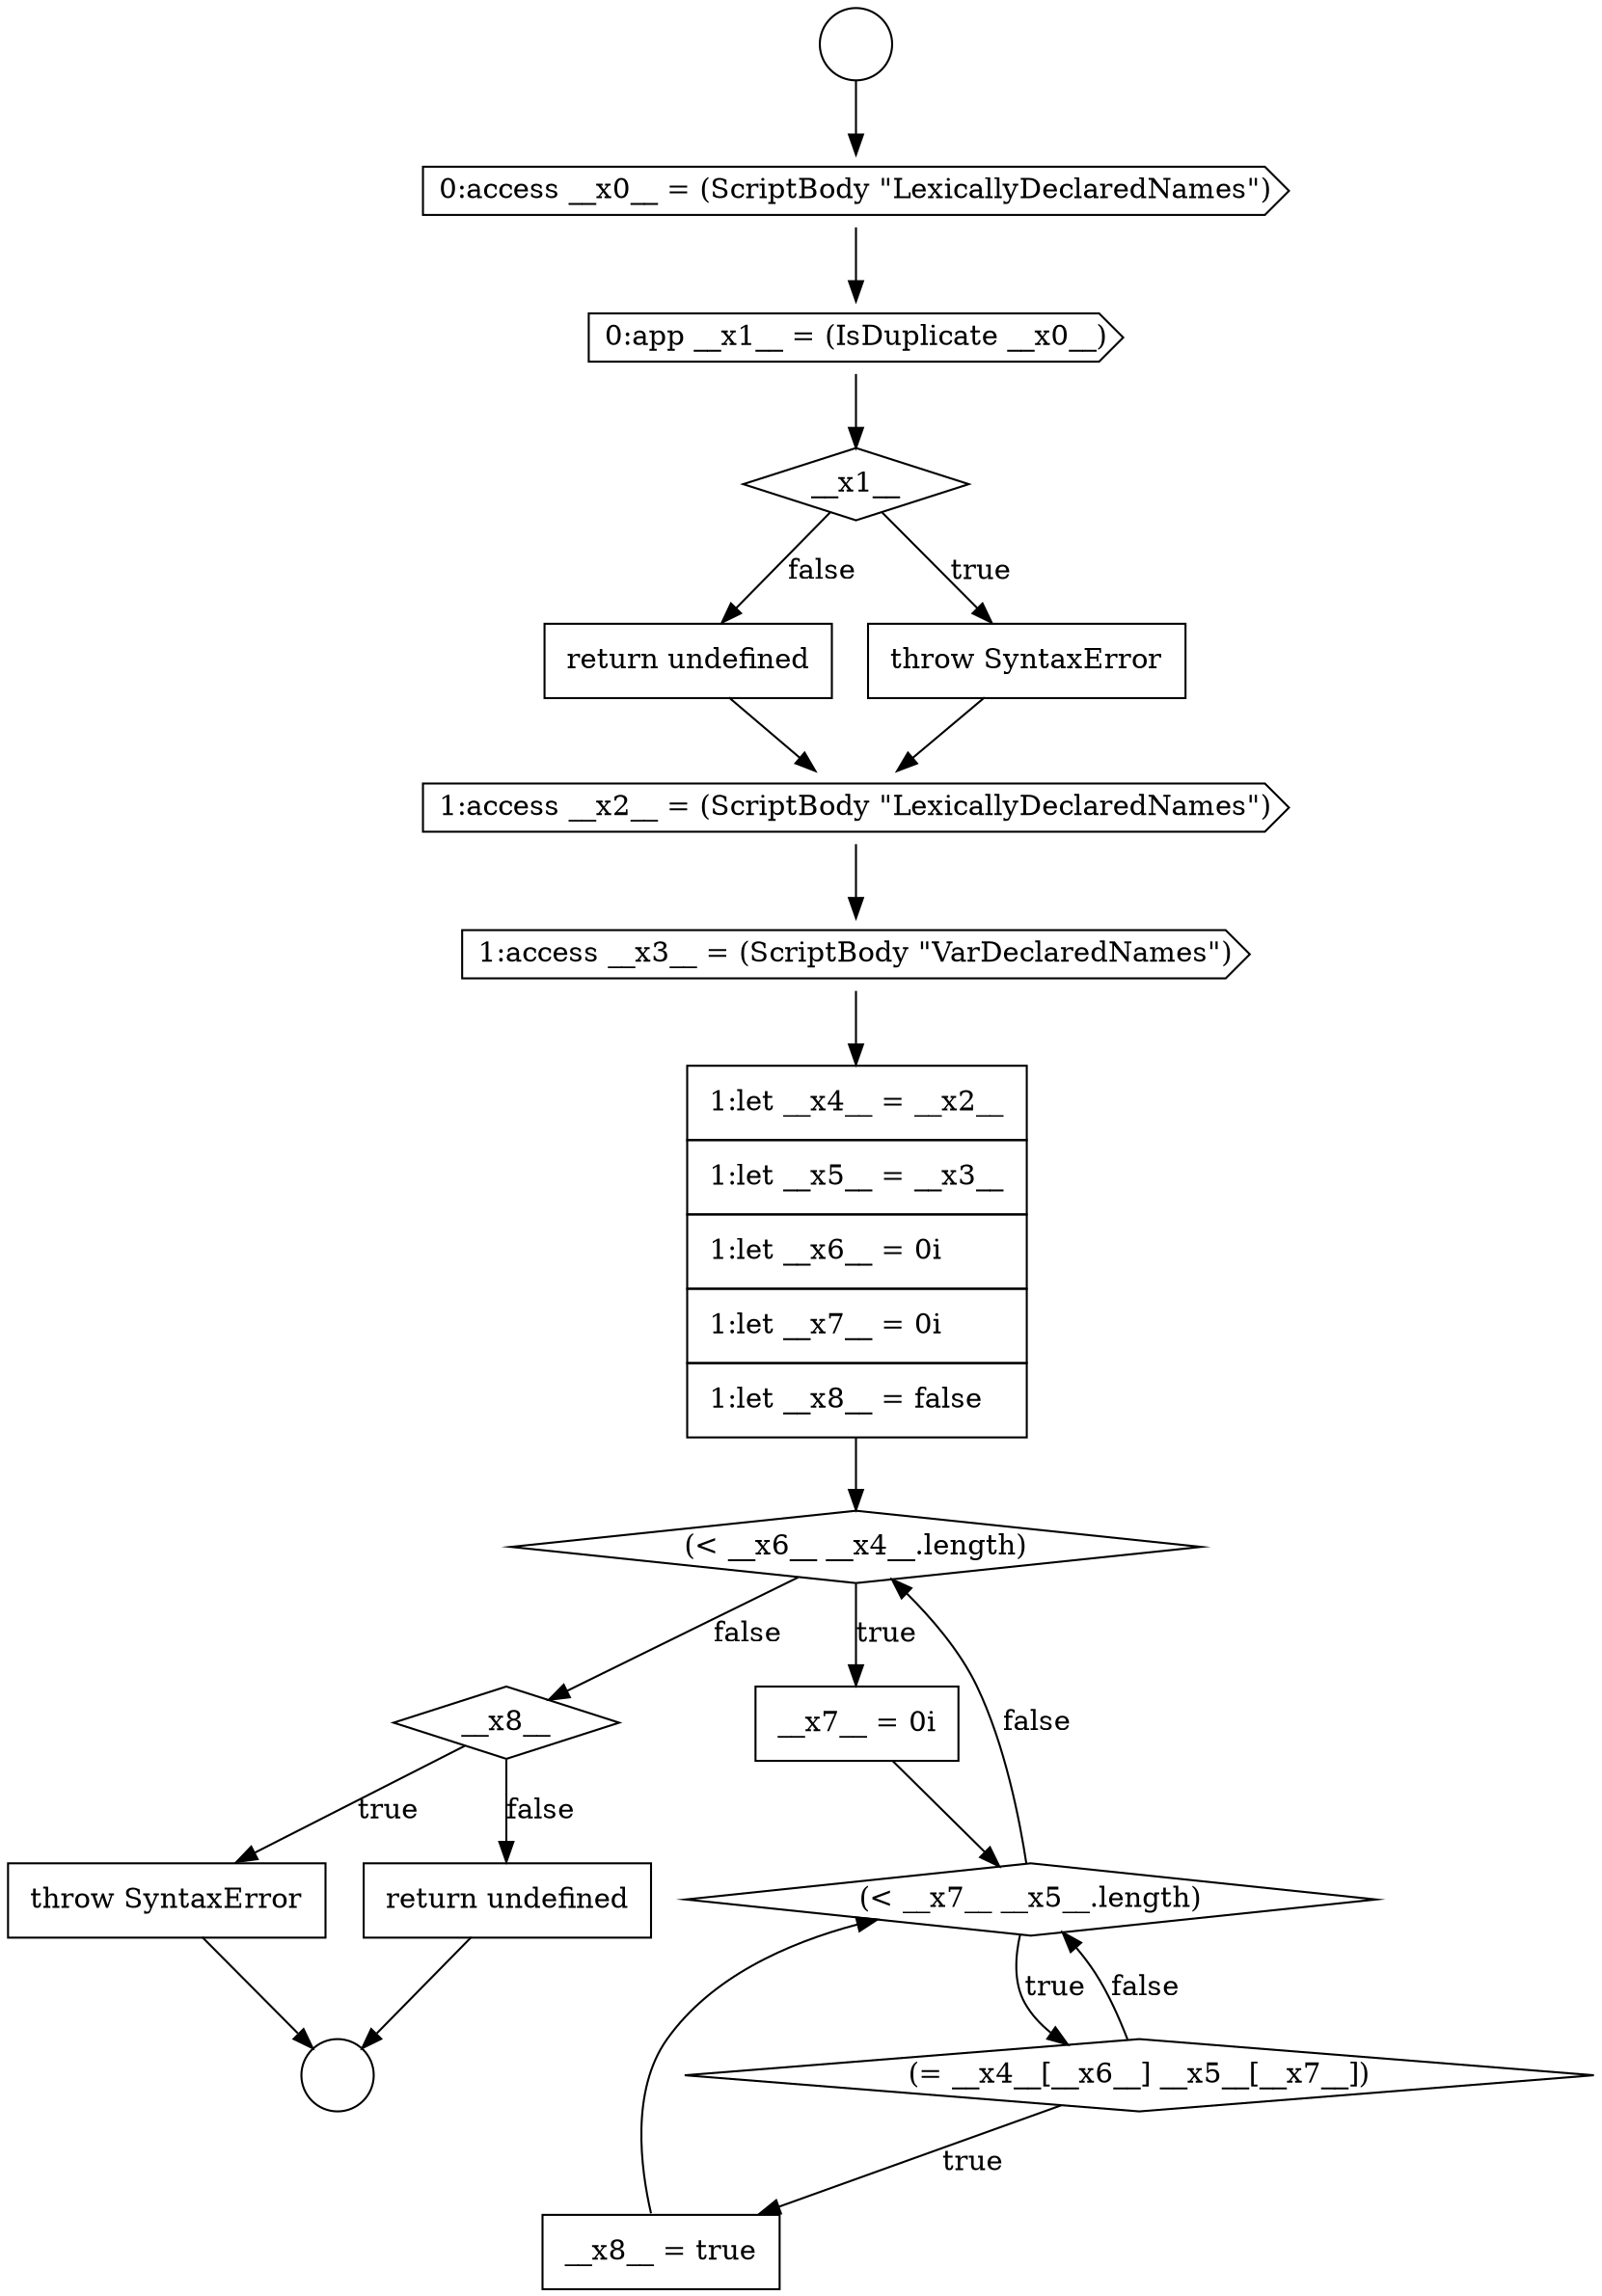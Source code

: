 digraph {
  node16808 [shape=circle label=" " color="black" fillcolor="white" style=filled]
  node16817 [shape=none, margin=0, label=<<font color="black">
    <table border="0" cellborder="1" cellspacing="0" cellpadding="10">
      <tr><td align="left">1:let __x4__ = __x2__</td></tr>
      <tr><td align="left">1:let __x5__ = __x3__</td></tr>
      <tr><td align="left">1:let __x6__ = 0i</td></tr>
      <tr><td align="left">1:let __x7__ = 0i</td></tr>
      <tr><td align="left">1:let __x8__ = false</td></tr>
    </table>
  </font>> color="black" fillcolor="white" style=filled]
  node16809 [shape=circle label=" " color="black" fillcolor="white" style=filled]
  node16818 [shape=diamond, label=<<font color="black">(&lt; __x6__ __x4__.length)</font>> color="black" fillcolor="white" style=filled]
  node16815 [shape=cds, label=<<font color="black">1:access __x2__ = (ScriptBody &quot;LexicallyDeclaredNames&quot;)</font>> color="black" fillcolor="white" style=filled]
  node16822 [shape=none, margin=0, label=<<font color="black">
    <table border="0" cellborder="1" cellspacing="0" cellpadding="10">
      <tr><td align="left">__x8__ = true</td></tr>
    </table>
  </font>> color="black" fillcolor="white" style=filled]
  node16823 [shape=diamond, label=<<font color="black">__x8__</font>> color="black" fillcolor="white" style=filled]
  node16819 [shape=none, margin=0, label=<<font color="black">
    <table border="0" cellborder="1" cellspacing="0" cellpadding="10">
      <tr><td align="left">__x7__ = 0i</td></tr>
    </table>
  </font>> color="black" fillcolor="white" style=filled]
  node16811 [shape=cds, label=<<font color="black">0:app __x1__ = (IsDuplicate __x0__)</font>> color="black" fillcolor="white" style=filled]
  node16824 [shape=none, margin=0, label=<<font color="black">
    <table border="0" cellborder="1" cellspacing="0" cellpadding="10">
      <tr><td align="left">throw SyntaxError</td></tr>
    </table>
  </font>> color="black" fillcolor="white" style=filled]
  node16814 [shape=none, margin=0, label=<<font color="black">
    <table border="0" cellborder="1" cellspacing="0" cellpadding="10">
      <tr><td align="left">return undefined</td></tr>
    </table>
  </font>> color="black" fillcolor="white" style=filled]
  node16820 [shape=diamond, label=<<font color="black">(&lt; __x7__ __x5__.length)</font>> color="black" fillcolor="white" style=filled]
  node16816 [shape=cds, label=<<font color="black">1:access __x3__ = (ScriptBody &quot;VarDeclaredNames&quot;)</font>> color="black" fillcolor="white" style=filled]
  node16821 [shape=diamond, label=<<font color="black">(= __x4__[__x6__] __x5__[__x7__])</font>> color="black" fillcolor="white" style=filled]
  node16812 [shape=diamond, label=<<font color="black">__x1__</font>> color="black" fillcolor="white" style=filled]
  node16825 [shape=none, margin=0, label=<<font color="black">
    <table border="0" cellborder="1" cellspacing="0" cellpadding="10">
      <tr><td align="left">return undefined</td></tr>
    </table>
  </font>> color="black" fillcolor="white" style=filled]
  node16813 [shape=none, margin=0, label=<<font color="black">
    <table border="0" cellborder="1" cellspacing="0" cellpadding="10">
      <tr><td align="left">throw SyntaxError</td></tr>
    </table>
  </font>> color="black" fillcolor="white" style=filled]
  node16810 [shape=cds, label=<<font color="black">0:access __x0__ = (ScriptBody &quot;LexicallyDeclaredNames&quot;)</font>> color="black" fillcolor="white" style=filled]
  node16816 -> node16817 [ color="black"]
  node16821 -> node16822 [label=<<font color="black">true</font>> color="black"]
  node16821 -> node16820 [label=<<font color="black">false</font>> color="black"]
  node16818 -> node16819 [label=<<font color="black">true</font>> color="black"]
  node16818 -> node16823 [label=<<font color="black">false</font>> color="black"]
  node16815 -> node16816 [ color="black"]
  node16817 -> node16818 [ color="black"]
  node16813 -> node16815 [ color="black"]
  node16824 -> node16809 [ color="black"]
  node16822 -> node16820 [ color="black"]
  node16811 -> node16812 [ color="black"]
  node16820 -> node16821 [label=<<font color="black">true</font>> color="black"]
  node16820 -> node16818 [label=<<font color="black">false</font>> color="black"]
  node16819 -> node16820 [ color="black"]
  node16814 -> node16815 [ color="black"]
  node16823 -> node16824 [label=<<font color="black">true</font>> color="black"]
  node16823 -> node16825 [label=<<font color="black">false</font>> color="black"]
  node16810 -> node16811 [ color="black"]
  node16812 -> node16813 [label=<<font color="black">true</font>> color="black"]
  node16812 -> node16814 [label=<<font color="black">false</font>> color="black"]
  node16825 -> node16809 [ color="black"]
  node16808 -> node16810 [ color="black"]
}
